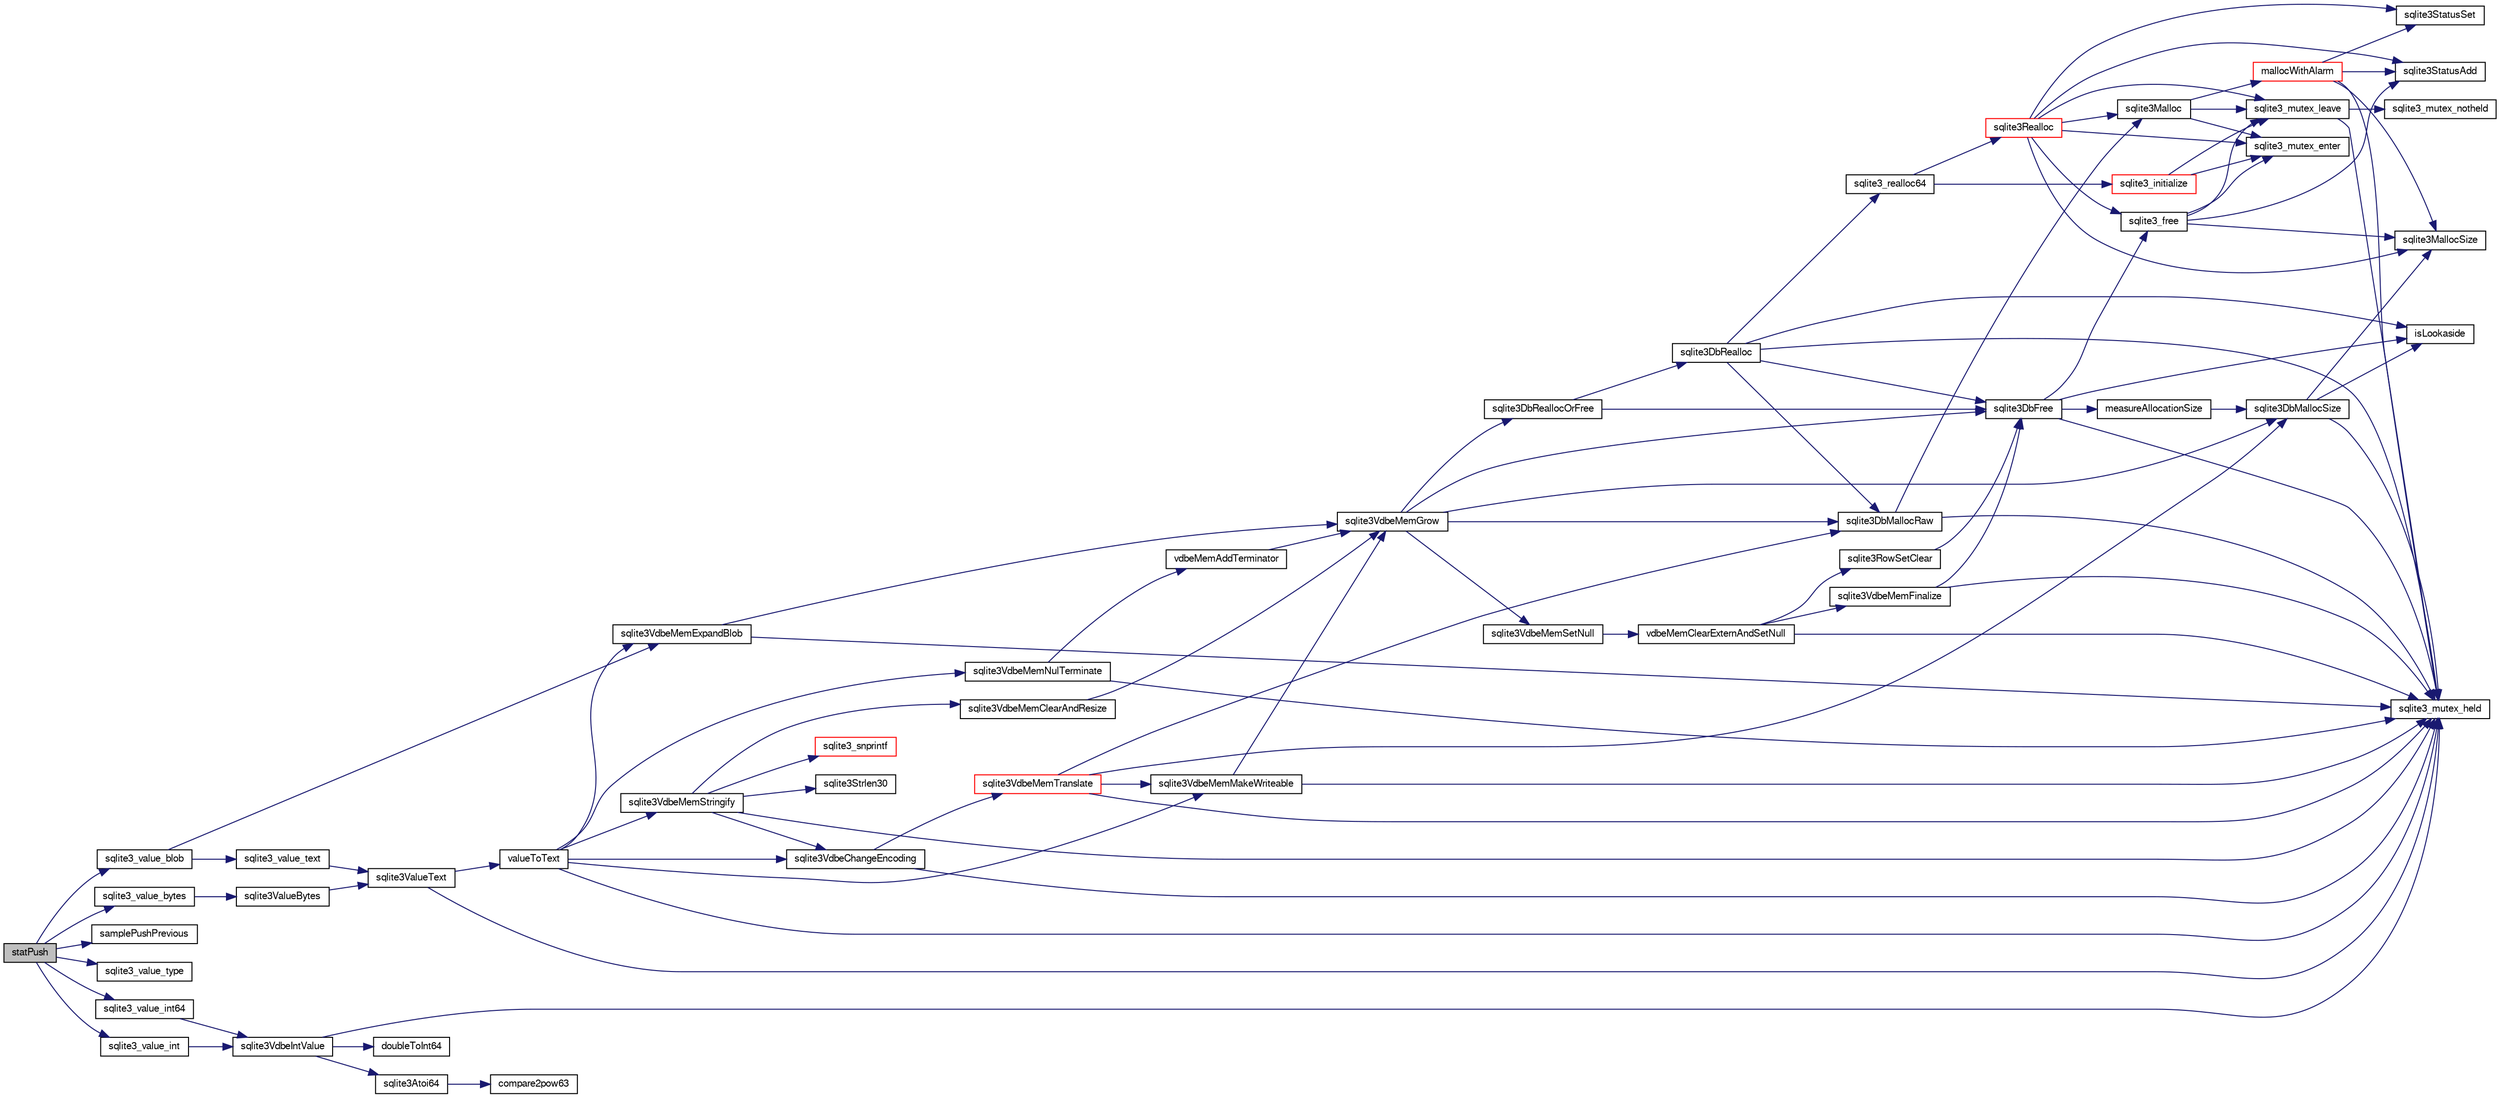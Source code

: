 digraph "statPush"
{
  edge [fontname="FreeSans",fontsize="10",labelfontname="FreeSans",labelfontsize="10"];
  node [fontname="FreeSans",fontsize="10",shape=record];
  rankdir="LR";
  Node826696 [label="statPush",height=0.2,width=0.4,color="black", fillcolor="grey75", style="filled", fontcolor="black"];
  Node826696 -> Node826697 [color="midnightblue",fontsize="10",style="solid",fontname="FreeSans"];
  Node826697 [label="sqlite3_value_blob",height=0.2,width=0.4,color="black", fillcolor="white", style="filled",URL="$sqlite3_8c.html#af2d4d12032718e4d9a929bcf561370c8"];
  Node826697 -> Node826698 [color="midnightblue",fontsize="10",style="solid",fontname="FreeSans"];
  Node826698 [label="sqlite3VdbeMemExpandBlob",height=0.2,width=0.4,color="black", fillcolor="white", style="filled",URL="$sqlite3_8c.html#afa1d06c05f058623f190c05aac4a5c7c"];
  Node826698 -> Node826699 [color="midnightblue",fontsize="10",style="solid",fontname="FreeSans"];
  Node826699 [label="sqlite3_mutex_held",height=0.2,width=0.4,color="black", fillcolor="white", style="filled",URL="$sqlite3_8c.html#acf77da68932b6bc163c5e68547ecc3e7"];
  Node826698 -> Node826700 [color="midnightblue",fontsize="10",style="solid",fontname="FreeSans"];
  Node826700 [label="sqlite3VdbeMemGrow",height=0.2,width=0.4,color="black", fillcolor="white", style="filled",URL="$sqlite3_8c.html#aba753c9690ae0ba31b5100945cf29447"];
  Node826700 -> Node826701 [color="midnightblue",fontsize="10",style="solid",fontname="FreeSans"];
  Node826701 [label="sqlite3DbMallocSize",height=0.2,width=0.4,color="black", fillcolor="white", style="filled",URL="$sqlite3_8c.html#aa397e5a8a03495203a0767abf0a71f86"];
  Node826701 -> Node826702 [color="midnightblue",fontsize="10",style="solid",fontname="FreeSans"];
  Node826702 [label="sqlite3MallocSize",height=0.2,width=0.4,color="black", fillcolor="white", style="filled",URL="$sqlite3_8c.html#acf5d2a5f35270bafb050bd2def576955"];
  Node826701 -> Node826699 [color="midnightblue",fontsize="10",style="solid",fontname="FreeSans"];
  Node826701 -> Node826703 [color="midnightblue",fontsize="10",style="solid",fontname="FreeSans"];
  Node826703 [label="isLookaside",height=0.2,width=0.4,color="black", fillcolor="white", style="filled",URL="$sqlite3_8c.html#a770fa05ff9717b75e16f4d968a77b897"];
  Node826700 -> Node826704 [color="midnightblue",fontsize="10",style="solid",fontname="FreeSans"];
  Node826704 [label="sqlite3DbReallocOrFree",height=0.2,width=0.4,color="black", fillcolor="white", style="filled",URL="$sqlite3_8c.html#a532a9fd62eeb46b61885a0fff075231c"];
  Node826704 -> Node826705 [color="midnightblue",fontsize="10",style="solid",fontname="FreeSans"];
  Node826705 [label="sqlite3DbRealloc",height=0.2,width=0.4,color="black", fillcolor="white", style="filled",URL="$sqlite3_8c.html#ae028f4902a9d29bcaf310ff289ee87dc"];
  Node826705 -> Node826699 [color="midnightblue",fontsize="10",style="solid",fontname="FreeSans"];
  Node826705 -> Node826706 [color="midnightblue",fontsize="10",style="solid",fontname="FreeSans"];
  Node826706 [label="sqlite3DbMallocRaw",height=0.2,width=0.4,color="black", fillcolor="white", style="filled",URL="$sqlite3_8c.html#abbe8be0cf7175e11ddc3e2218fad924e"];
  Node826706 -> Node826699 [color="midnightblue",fontsize="10",style="solid",fontname="FreeSans"];
  Node826706 -> Node826707 [color="midnightblue",fontsize="10",style="solid",fontname="FreeSans"];
  Node826707 [label="sqlite3Malloc",height=0.2,width=0.4,color="black", fillcolor="white", style="filled",URL="$sqlite3_8c.html#a361a2eaa846b1885f123abe46f5d8b2b"];
  Node826707 -> Node826708 [color="midnightblue",fontsize="10",style="solid",fontname="FreeSans"];
  Node826708 [label="sqlite3_mutex_enter",height=0.2,width=0.4,color="black", fillcolor="white", style="filled",URL="$sqlite3_8c.html#a1c12cde690bd89f104de5cbad12a6bf5"];
  Node826707 -> Node826709 [color="midnightblue",fontsize="10",style="solid",fontname="FreeSans"];
  Node826709 [label="mallocWithAlarm",height=0.2,width=0.4,color="red", fillcolor="white", style="filled",URL="$sqlite3_8c.html#ab070d5cf8e48ec8a6a43cf025d48598b"];
  Node826709 -> Node826699 [color="midnightblue",fontsize="10",style="solid",fontname="FreeSans"];
  Node826709 -> Node826710 [color="midnightblue",fontsize="10",style="solid",fontname="FreeSans"];
  Node826710 [label="sqlite3StatusSet",height=0.2,width=0.4,color="black", fillcolor="white", style="filled",URL="$sqlite3_8c.html#afec7586c01fcb5ea17dc9d7725a589d9"];
  Node826709 -> Node826702 [color="midnightblue",fontsize="10",style="solid",fontname="FreeSans"];
  Node826709 -> Node826715 [color="midnightblue",fontsize="10",style="solid",fontname="FreeSans"];
  Node826715 [label="sqlite3StatusAdd",height=0.2,width=0.4,color="black", fillcolor="white", style="filled",URL="$sqlite3_8c.html#afa029f93586aeab4cc85360905dae9cd"];
  Node826707 -> Node826713 [color="midnightblue",fontsize="10",style="solid",fontname="FreeSans"];
  Node826713 [label="sqlite3_mutex_leave",height=0.2,width=0.4,color="black", fillcolor="white", style="filled",URL="$sqlite3_8c.html#a5838d235601dbd3c1fa993555c6bcc93"];
  Node826713 -> Node826699 [color="midnightblue",fontsize="10",style="solid",fontname="FreeSans"];
  Node826713 -> Node826714 [color="midnightblue",fontsize="10",style="solid",fontname="FreeSans"];
  Node826714 [label="sqlite3_mutex_notheld",height=0.2,width=0.4,color="black", fillcolor="white", style="filled",URL="$sqlite3_8c.html#a83967c837c1c000d3b5adcfaa688f5dc"];
  Node826705 -> Node826703 [color="midnightblue",fontsize="10",style="solid",fontname="FreeSans"];
  Node826705 -> Node826716 [color="midnightblue",fontsize="10",style="solid",fontname="FreeSans"];
  Node826716 [label="sqlite3DbFree",height=0.2,width=0.4,color="black", fillcolor="white", style="filled",URL="$sqlite3_8c.html#ac70ab821a6607b4a1b909582dc37a069"];
  Node826716 -> Node826699 [color="midnightblue",fontsize="10",style="solid",fontname="FreeSans"];
  Node826716 -> Node826717 [color="midnightblue",fontsize="10",style="solid",fontname="FreeSans"];
  Node826717 [label="measureAllocationSize",height=0.2,width=0.4,color="black", fillcolor="white", style="filled",URL="$sqlite3_8c.html#a45731e644a22fdb756e2b6337224217a"];
  Node826717 -> Node826701 [color="midnightblue",fontsize="10",style="solid",fontname="FreeSans"];
  Node826716 -> Node826703 [color="midnightblue",fontsize="10",style="solid",fontname="FreeSans"];
  Node826716 -> Node826718 [color="midnightblue",fontsize="10",style="solid",fontname="FreeSans"];
  Node826718 [label="sqlite3_free",height=0.2,width=0.4,color="black", fillcolor="white", style="filled",URL="$sqlite3_8c.html#a6552349e36a8a691af5487999ab09519"];
  Node826718 -> Node826708 [color="midnightblue",fontsize="10",style="solid",fontname="FreeSans"];
  Node826718 -> Node826715 [color="midnightblue",fontsize="10",style="solid",fontname="FreeSans"];
  Node826718 -> Node826702 [color="midnightblue",fontsize="10",style="solid",fontname="FreeSans"];
  Node826718 -> Node826713 [color="midnightblue",fontsize="10",style="solid",fontname="FreeSans"];
  Node826705 -> Node826719 [color="midnightblue",fontsize="10",style="solid",fontname="FreeSans"];
  Node826719 [label="sqlite3_realloc64",height=0.2,width=0.4,color="black", fillcolor="white", style="filled",URL="$sqlite3_8c.html#a3765a714077ee547e811034236dc9ecd"];
  Node826719 -> Node826720 [color="midnightblue",fontsize="10",style="solid",fontname="FreeSans"];
  Node826720 [label="sqlite3_initialize",height=0.2,width=0.4,color="red", fillcolor="white", style="filled",URL="$sqlite3_8c.html#ab0c0ee2d5d4cf8b28e9572296a8861df"];
  Node826720 -> Node826708 [color="midnightblue",fontsize="10",style="solid",fontname="FreeSans"];
  Node826720 -> Node826713 [color="midnightblue",fontsize="10",style="solid",fontname="FreeSans"];
  Node826719 -> Node826753 [color="midnightblue",fontsize="10",style="solid",fontname="FreeSans"];
  Node826753 [label="sqlite3Realloc",height=0.2,width=0.4,color="red", fillcolor="white", style="filled",URL="$sqlite3_8c.html#ad53aefdfc088f622e23ffe838201fe22"];
  Node826753 -> Node826707 [color="midnightblue",fontsize="10",style="solid",fontname="FreeSans"];
  Node826753 -> Node826718 [color="midnightblue",fontsize="10",style="solid",fontname="FreeSans"];
  Node826753 -> Node826702 [color="midnightblue",fontsize="10",style="solid",fontname="FreeSans"];
  Node826753 -> Node826708 [color="midnightblue",fontsize="10",style="solid",fontname="FreeSans"];
  Node826753 -> Node826710 [color="midnightblue",fontsize="10",style="solid",fontname="FreeSans"];
  Node826753 -> Node826715 [color="midnightblue",fontsize="10",style="solid",fontname="FreeSans"];
  Node826753 -> Node826713 [color="midnightblue",fontsize="10",style="solid",fontname="FreeSans"];
  Node826704 -> Node826716 [color="midnightblue",fontsize="10",style="solid",fontname="FreeSans"];
  Node826700 -> Node826716 [color="midnightblue",fontsize="10",style="solid",fontname="FreeSans"];
  Node826700 -> Node826706 [color="midnightblue",fontsize="10",style="solid",fontname="FreeSans"];
  Node826700 -> Node826833 [color="midnightblue",fontsize="10",style="solid",fontname="FreeSans"];
  Node826833 [label="sqlite3VdbeMemSetNull",height=0.2,width=0.4,color="black", fillcolor="white", style="filled",URL="$sqlite3_8c.html#ae01092c23aebaf8a3ebdf3954609b410"];
  Node826833 -> Node826776 [color="midnightblue",fontsize="10",style="solid",fontname="FreeSans"];
  Node826776 [label="vdbeMemClearExternAndSetNull",height=0.2,width=0.4,color="black", fillcolor="white", style="filled",URL="$sqlite3_8c.html#a29c41a360fb0e86b817777daf061230c"];
  Node826776 -> Node826699 [color="midnightblue",fontsize="10",style="solid",fontname="FreeSans"];
  Node826776 -> Node826777 [color="midnightblue",fontsize="10",style="solid",fontname="FreeSans"];
  Node826777 [label="sqlite3VdbeMemFinalize",height=0.2,width=0.4,color="black", fillcolor="white", style="filled",URL="$sqlite3_8c.html#a2568220f48ddef81b1c43e401042d9d2"];
  Node826777 -> Node826699 [color="midnightblue",fontsize="10",style="solid",fontname="FreeSans"];
  Node826777 -> Node826716 [color="midnightblue",fontsize="10",style="solid",fontname="FreeSans"];
  Node826776 -> Node826778 [color="midnightblue",fontsize="10",style="solid",fontname="FreeSans"];
  Node826778 [label="sqlite3RowSetClear",height=0.2,width=0.4,color="black", fillcolor="white", style="filled",URL="$sqlite3_8c.html#ae153de0cd969511a607e26deeca80342"];
  Node826778 -> Node826716 [color="midnightblue",fontsize="10",style="solid",fontname="FreeSans"];
  Node826697 -> Node826768 [color="midnightblue",fontsize="10",style="solid",fontname="FreeSans"];
  Node826768 [label="sqlite3_value_text",height=0.2,width=0.4,color="black", fillcolor="white", style="filled",URL="$sqlite3_8c.html#aef2ace3239e6dd59c74110faa70f8171"];
  Node826768 -> Node826769 [color="midnightblue",fontsize="10",style="solid",fontname="FreeSans"];
  Node826769 [label="sqlite3ValueText",height=0.2,width=0.4,color="black", fillcolor="white", style="filled",URL="$sqlite3_8c.html#ad567a94e52d1adf81f4857fdba00a59b"];
  Node826769 -> Node826699 [color="midnightblue",fontsize="10",style="solid",fontname="FreeSans"];
  Node826769 -> Node826770 [color="midnightblue",fontsize="10",style="solid",fontname="FreeSans"];
  Node826770 [label="valueToText",height=0.2,width=0.4,color="black", fillcolor="white", style="filled",URL="$sqlite3_8c.html#abded1c4848e5c5901949c02af499044c"];
  Node826770 -> Node826699 [color="midnightblue",fontsize="10",style="solid",fontname="FreeSans"];
  Node826770 -> Node826698 [color="midnightblue",fontsize="10",style="solid",fontname="FreeSans"];
  Node826770 -> Node826771 [color="midnightblue",fontsize="10",style="solid",fontname="FreeSans"];
  Node826771 [label="sqlite3VdbeChangeEncoding",height=0.2,width=0.4,color="black", fillcolor="white", style="filled",URL="$sqlite3_8c.html#aa7cf8e488bf8cf9ec18528f52a40de31"];
  Node826771 -> Node826699 [color="midnightblue",fontsize="10",style="solid",fontname="FreeSans"];
  Node826771 -> Node826772 [color="midnightblue",fontsize="10",style="solid",fontname="FreeSans"];
  Node826772 [label="sqlite3VdbeMemTranslate",height=0.2,width=0.4,color="red", fillcolor="white", style="filled",URL="$sqlite3_8c.html#adc5f07459f00d96ec7591be255d029f5"];
  Node826772 -> Node826699 [color="midnightblue",fontsize="10",style="solid",fontname="FreeSans"];
  Node826772 -> Node826773 [color="midnightblue",fontsize="10",style="solid",fontname="FreeSans"];
  Node826773 [label="sqlite3VdbeMemMakeWriteable",height=0.2,width=0.4,color="black", fillcolor="white", style="filled",URL="$sqlite3_8c.html#afabdd8032205a36c69ad191c6bbb6a34"];
  Node826773 -> Node826699 [color="midnightblue",fontsize="10",style="solid",fontname="FreeSans"];
  Node826773 -> Node826700 [color="midnightblue",fontsize="10",style="solid",fontname="FreeSans"];
  Node826772 -> Node826706 [color="midnightblue",fontsize="10",style="solid",fontname="FreeSans"];
  Node826772 -> Node826701 [color="midnightblue",fontsize="10",style="solid",fontname="FreeSans"];
  Node826770 -> Node826773 [color="midnightblue",fontsize="10",style="solid",fontname="FreeSans"];
  Node826770 -> Node826779 [color="midnightblue",fontsize="10",style="solid",fontname="FreeSans"];
  Node826779 [label="sqlite3VdbeMemNulTerminate",height=0.2,width=0.4,color="black", fillcolor="white", style="filled",URL="$sqlite3_8c.html#ad72ffa8a87fad7797ceeca0682df6aa3"];
  Node826779 -> Node826699 [color="midnightblue",fontsize="10",style="solid",fontname="FreeSans"];
  Node826779 -> Node826780 [color="midnightblue",fontsize="10",style="solid",fontname="FreeSans"];
  Node826780 [label="vdbeMemAddTerminator",height=0.2,width=0.4,color="black", fillcolor="white", style="filled",URL="$sqlite3_8c.html#a01c7c7c70bf090b2882bce28aa35c4c9"];
  Node826780 -> Node826700 [color="midnightblue",fontsize="10",style="solid",fontname="FreeSans"];
  Node826770 -> Node826781 [color="midnightblue",fontsize="10",style="solid",fontname="FreeSans"];
  Node826781 [label="sqlite3VdbeMemStringify",height=0.2,width=0.4,color="black", fillcolor="white", style="filled",URL="$sqlite3_8c.html#aaf8a4e6bd1059297d279570e30b7680a"];
  Node826781 -> Node826699 [color="midnightblue",fontsize="10",style="solid",fontname="FreeSans"];
  Node826781 -> Node826782 [color="midnightblue",fontsize="10",style="solid",fontname="FreeSans"];
  Node826782 [label="sqlite3VdbeMemClearAndResize",height=0.2,width=0.4,color="black", fillcolor="white", style="filled",URL="$sqlite3_8c.html#add082be4aa46084ecdf023cfac898231"];
  Node826782 -> Node826700 [color="midnightblue",fontsize="10",style="solid",fontname="FreeSans"];
  Node826781 -> Node826783 [color="midnightblue",fontsize="10",style="solid",fontname="FreeSans"];
  Node826783 [label="sqlite3_snprintf",height=0.2,width=0.4,color="red", fillcolor="white", style="filled",URL="$sqlite3_8c.html#aa2695a752e971577f5784122f2013c40"];
  Node826781 -> Node826765 [color="midnightblue",fontsize="10",style="solid",fontname="FreeSans"];
  Node826765 [label="sqlite3Strlen30",height=0.2,width=0.4,color="black", fillcolor="white", style="filled",URL="$sqlite3_8c.html#a3dcd80ba41f1a308193dee74857b62a7"];
  Node826781 -> Node826771 [color="midnightblue",fontsize="10",style="solid",fontname="FreeSans"];
  Node826696 -> Node826861 [color="midnightblue",fontsize="10",style="solid",fontname="FreeSans"];
  Node826861 [label="sqlite3_value_int",height=0.2,width=0.4,color="black", fillcolor="white", style="filled",URL="$sqlite3_8c.html#a5c6adf98772a341f3df5ccd5ff003245"];
  Node826861 -> Node826756 [color="midnightblue",fontsize="10",style="solid",fontname="FreeSans"];
  Node826756 [label="sqlite3VdbeIntValue",height=0.2,width=0.4,color="black", fillcolor="white", style="filled",URL="$sqlite3_8c.html#a3dc28e3bfdbecf81633c3697a3aacd45"];
  Node826756 -> Node826699 [color="midnightblue",fontsize="10",style="solid",fontname="FreeSans"];
  Node826756 -> Node826757 [color="midnightblue",fontsize="10",style="solid",fontname="FreeSans"];
  Node826757 [label="doubleToInt64",height=0.2,width=0.4,color="black", fillcolor="white", style="filled",URL="$sqlite3_8c.html#a85975c48e5a38f9b8c99b72eb72ebc44"];
  Node826756 -> Node826758 [color="midnightblue",fontsize="10",style="solid",fontname="FreeSans"];
  Node826758 [label="sqlite3Atoi64",height=0.2,width=0.4,color="black", fillcolor="white", style="filled",URL="$sqlite3_8c.html#a5b13083911b3dc0a0b54f43acc686a39"];
  Node826758 -> Node826759 [color="midnightblue",fontsize="10",style="solid",fontname="FreeSans"];
  Node826759 [label="compare2pow63",height=0.2,width=0.4,color="black", fillcolor="white", style="filled",URL="$sqlite3_8c.html#adcbebdd3f570175519922276b83132e0"];
  Node826696 -> Node826979 [color="midnightblue",fontsize="10",style="solid",fontname="FreeSans"];
  Node826979 [label="samplePushPrevious",height=0.2,width=0.4,color="black", fillcolor="white", style="filled",URL="$sqlite3_8c.html#a6c31fd5a13462a01f35aa3017ad275e2"];
  Node826696 -> Node826826 [color="midnightblue",fontsize="10",style="solid",fontname="FreeSans"];
  Node826826 [label="sqlite3_value_type",height=0.2,width=0.4,color="black", fillcolor="white", style="filled",URL="$sqlite3_8c.html#ac5e91a982065a1ab220a43bbd18cfa60"];
  Node826696 -> Node826755 [color="midnightblue",fontsize="10",style="solid",fontname="FreeSans"];
  Node826755 [label="sqlite3_value_int64",height=0.2,width=0.4,color="black", fillcolor="white", style="filled",URL="$sqlite3_8c.html#ab38d8627f4750672e72712df0b709e0d"];
  Node826755 -> Node826756 [color="midnightblue",fontsize="10",style="solid",fontname="FreeSans"];
  Node826696 -> Node826827 [color="midnightblue",fontsize="10",style="solid",fontname="FreeSans"];
  Node826827 [label="sqlite3_value_bytes",height=0.2,width=0.4,color="black", fillcolor="white", style="filled",URL="$sqlite3_8c.html#aee6da873358a81b4bbbe1284f157b146"];
  Node826827 -> Node826828 [color="midnightblue",fontsize="10",style="solid",fontname="FreeSans"];
  Node826828 [label="sqlite3ValueBytes",height=0.2,width=0.4,color="black", fillcolor="white", style="filled",URL="$sqlite3_8c.html#a2eac906bf499092dbbbfbb47ae75ad06"];
  Node826828 -> Node826769 [color="midnightblue",fontsize="10",style="solid",fontname="FreeSans"];
}
